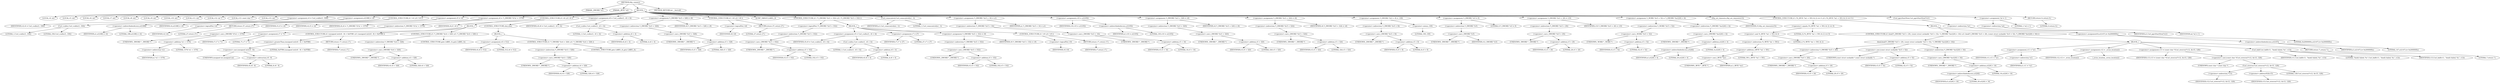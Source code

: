 digraph tftp_connect {  
"1000112" [label = "(METHOD,tftp_connect)" ]
"1000113" [label = "(PARAM,_DWORD *a1)" ]
"1000114" [label = "(PARAM,_BYTE *a2)" ]
"1000115" [label = "(BLOCK,,)" ]
"1000116" [label = "(LOCAL,v4: int)" ]
"1000117" [label = "(LOCAL,v5: int)" ]
"1000118" [label = "(LOCAL,v6: int)" ]
"1000119" [label = "(LOCAL,v7: int)" ]
"1000120" [label = "(LOCAL,v8: int)" ]
"1000121" [label = "(LOCAL,v9: int)" ]
"1000122" [label = "(LOCAL,v10: int)" ]
"1000123" [label = "(LOCAL,v11: int)" ]
"1000124" [label = "(LOCAL,v12: int *)" ]
"1000125" [label = "(LOCAL,v13: const char *)" ]
"1000126" [label = "(LOCAL,v15: int)" ]
"1000127" [label = "(<operator>.assignment,v4 = Curl_ccalloc(1, 336))" ]
"1000128" [label = "(IDENTIFIER,v4,v4 = Curl_ccalloc(1, 336))" ]
"1000129" [label = "(Curl_ccalloc,Curl_ccalloc(1, 336))" ]
"1000130" [label = "(LITERAL,1,Curl_ccalloc(1, 336))" ]
"1000131" [label = "(LITERAL,336,Curl_ccalloc(1, 336))" ]
"1000132" [label = "(<operator>.assignment,a1[188] = v4)" ]
"1000133" [label = "(<operator>.indirectIndexAccess,a1[188])" ]
"1000134" [label = "(IDENTIFIER,a1,a1[188] = v4)" ]
"1000135" [label = "(LITERAL,188,a1[188] = v4)" ]
"1000136" [label = "(IDENTIFIER,v4,a1[188] = v4)" ]
"1000137" [label = "(CONTROL_STRUCTURE,if ( !v4 ),if ( !v4 ))" ]
"1000138" [label = "(<operator>.logicalNot,!v4)" ]
"1000139" [label = "(IDENTIFIER,v4,!v4)" ]
"1000140" [label = "(RETURN,return 27;,return 27;)" ]
"1000141" [label = "(LITERAL,27,return 27;)" ]
"1000142" [label = "(<operator>.assignment,v5 = v4)" ]
"1000143" [label = "(IDENTIFIER,v5,v5 = v4)" ]
"1000144" [label = "(IDENTIFIER,v4,v5 = v4)" ]
"1000145" [label = "(<operator>.assignment,v6 = *(_DWORD *)(*a1 + 1576))" ]
"1000146" [label = "(IDENTIFIER,v6,v6 = *(_DWORD *)(*a1 + 1576))" ]
"1000147" [label = "(<operator>.indirection,*(_DWORD *)(*a1 + 1576))" ]
"1000148" [label = "(<operator>.cast,(_DWORD *)(*a1 + 1576))" ]
"1000149" [label = "(UNKNOWN,_DWORD *,_DWORD *)" ]
"1000150" [label = "(<operator>.addition,*a1 + 1576)" ]
"1000151" [label = "(<operator>.indirection,*a1)" ]
"1000152" [label = "(IDENTIFIER,a1,*a1 + 1576)" ]
"1000153" [label = "(LITERAL,1576,*a1 + 1576)" ]
"1000154" [label = "(CONTROL_STRUCTURE,if ( v6 ),if ( v6 ))" ]
"1000155" [label = "(IDENTIFIER,v6,if ( v6 ))" ]
"1000156" [label = "(BLOCK,,)" ]
"1000157" [label = "(<operator>.assignment,v7 = 71)" ]
"1000158" [label = "(IDENTIFIER,v7,v7 = 71)" ]
"1000159" [label = "(LITERAL,71,v7 = 71)" ]
"1000160" [label = "(CONTROL_STRUCTURE,if ( (unsigned int)(v6 - 8) > 0xFFB0 ),if ( (unsigned int)(v6 - 8) > 0xFFB0 ))" ]
"1000161" [label = "(<operator>.greaterThan,(unsigned int)(v6 - 8) > 0xFFB0)" ]
"1000162" [label = "(<operator>.cast,(unsigned int)(v6 - 8))" ]
"1000163" [label = "(UNKNOWN,unsigned int,unsigned int)" ]
"1000164" [label = "(<operator>.subtraction,v6 - 8)" ]
"1000165" [label = "(IDENTIFIER,v6,v6 - 8)" ]
"1000166" [label = "(LITERAL,8,v6 - 8)" ]
"1000167" [label = "(LITERAL,0xFFB0,(unsigned int)(v6 - 8) > 0xFFB0)" ]
"1000168" [label = "(RETURN,return v7;,return v7;)" ]
"1000169" [label = "(IDENTIFIER,v7,return v7;)" ]
"1000170" [label = "(CONTROL_STRUCTURE,if ( *(_DWORD *)(v4 + 328) ),if ( *(_DWORD *)(v4 + 328) ))" ]
"1000171" [label = "(<operator>.indirection,*(_DWORD *)(v4 + 328))" ]
"1000172" [label = "(<operator>.cast,(_DWORD *)(v4 + 328))" ]
"1000173" [label = "(UNKNOWN,_DWORD *,_DWORD *)" ]
"1000174" [label = "(<operator>.addition,v4 + 328)" ]
"1000175" [label = "(IDENTIFIER,v4,v4 + 328)" ]
"1000176" [label = "(LITERAL,328,v4 + 328)" ]
"1000177" [label = "(CONTROL_STRUCTURE,goto LABEL_8;,goto LABEL_8;)" ]
"1000178" [label = "(CONTROL_STRUCTURE,else,else)" ]
"1000179" [label = "(BLOCK,,)" ]
"1000180" [label = "(<operator>.assignment,v6 = 512)" ]
"1000181" [label = "(IDENTIFIER,v6,v6 = 512)" ]
"1000182" [label = "(LITERAL,512,v6 = 512)" ]
"1000183" [label = "(CONTROL_STRUCTURE,if ( *(_DWORD *)(v4 + 328) ),if ( *(_DWORD *)(v4 + 328) ))" ]
"1000184" [label = "(<operator>.indirection,*(_DWORD *)(v4 + 328))" ]
"1000185" [label = "(<operator>.cast,(_DWORD *)(v4 + 328))" ]
"1000186" [label = "(UNKNOWN,_DWORD *,_DWORD *)" ]
"1000187" [label = "(<operator>.addition,v4 + 328)" ]
"1000188" [label = "(IDENTIFIER,v4,v4 + 328)" ]
"1000189" [label = "(LITERAL,328,v4 + 328)" ]
"1000190" [label = "(CONTROL_STRUCTURE,goto LABEL_8;,goto LABEL_8;)" ]
"1000191" [label = "(<operator>.assignment,v8 = Curl_ccalloc(1, v6 + 4))" ]
"1000192" [label = "(IDENTIFIER,v8,v8 = Curl_ccalloc(1, v6 + 4))" ]
"1000193" [label = "(Curl_ccalloc,Curl_ccalloc(1, v6 + 4))" ]
"1000194" [label = "(LITERAL,1,Curl_ccalloc(1, v6 + 4))" ]
"1000195" [label = "(<operator>.addition,v6 + 4)" ]
"1000196" [label = "(IDENTIFIER,v6,v6 + 4)" ]
"1000197" [label = "(LITERAL,4,v6 + 4)" ]
"1000198" [label = "(<operator>.assignment,*(_DWORD *)(v5 + 328) = v8)" ]
"1000199" [label = "(<operator>.indirection,*(_DWORD *)(v5 + 328))" ]
"1000200" [label = "(<operator>.cast,(_DWORD *)(v5 + 328))" ]
"1000201" [label = "(UNKNOWN,_DWORD *,_DWORD *)" ]
"1000202" [label = "(<operator>.addition,v5 + 328)" ]
"1000203" [label = "(IDENTIFIER,v5,v5 + 328)" ]
"1000204" [label = "(LITERAL,328,v5 + 328)" ]
"1000205" [label = "(IDENTIFIER,v8,*(_DWORD *)(v5 + 328) = v8)" ]
"1000206" [label = "(CONTROL_STRUCTURE,if ( !v8 ),if ( !v8 ))" ]
"1000207" [label = "(<operator>.logicalNot,!v8)" ]
"1000208" [label = "(IDENTIFIER,v8,!v8)" ]
"1000209" [label = "(RETURN,return 27;,return 27;)" ]
"1000210" [label = "(LITERAL,27,return 27;)" ]
"1000211" [label = "(JUMP_TARGET,LABEL_8)" ]
"1000212" [label = "(CONTROL_STRUCTURE,if ( !*(_DWORD *)(v5 + 332) ),if ( !*(_DWORD *)(v5 + 332) ))" ]
"1000213" [label = "(<operator>.logicalNot,!*(_DWORD *)(v5 + 332))" ]
"1000214" [label = "(<operator>.indirection,*(_DWORD *)(v5 + 332))" ]
"1000215" [label = "(<operator>.cast,(_DWORD *)(v5 + 332))" ]
"1000216" [label = "(UNKNOWN,_DWORD *,_DWORD *)" ]
"1000217" [label = "(<operator>.addition,v5 + 332)" ]
"1000218" [label = "(IDENTIFIER,v5,v5 + 332)" ]
"1000219" [label = "(LITERAL,332,v5 + 332)" ]
"1000220" [label = "(BLOCK,,)" ]
"1000221" [label = "(<operator>.assignment,v9 = Curl_ccalloc(1, v6 + 4))" ]
"1000222" [label = "(IDENTIFIER,v9,v9 = Curl_ccalloc(1, v6 + 4))" ]
"1000223" [label = "(Curl_ccalloc,Curl_ccalloc(1, v6 + 4))" ]
"1000224" [label = "(LITERAL,1,Curl_ccalloc(1, v6 + 4))" ]
"1000225" [label = "(<operator>.addition,v6 + 4)" ]
"1000226" [label = "(IDENTIFIER,v6,v6 + 4)" ]
"1000227" [label = "(LITERAL,4,v6 + 4)" ]
"1000228" [label = "(<operator>.assignment,v7 = 27)" ]
"1000229" [label = "(IDENTIFIER,v7,v7 = 27)" ]
"1000230" [label = "(LITERAL,27,v7 = 27)" ]
"1000231" [label = "(<operator>.assignment,*(_DWORD *)(v5 + 332) = v9)" ]
"1000232" [label = "(<operator>.indirection,*(_DWORD *)(v5 + 332))" ]
"1000233" [label = "(<operator>.cast,(_DWORD *)(v5 + 332))" ]
"1000234" [label = "(UNKNOWN,_DWORD *,_DWORD *)" ]
"1000235" [label = "(<operator>.addition,v5 + 332)" ]
"1000236" [label = "(IDENTIFIER,v5,v5 + 332)" ]
"1000237" [label = "(LITERAL,332,v5 + 332)" ]
"1000238" [label = "(IDENTIFIER,v9,*(_DWORD *)(v5 + 332) = v9)" ]
"1000239" [label = "(CONTROL_STRUCTURE,if ( !v9 ),if ( !v9 ))" ]
"1000240" [label = "(<operator>.logicalNot,!v9)" ]
"1000241" [label = "(IDENTIFIER,v9,!v9)" ]
"1000242" [label = "(RETURN,return v7;,return v7;)" ]
"1000243" [label = "(IDENTIFIER,v7,return v7;)" ]
"1000244" [label = "(Curl_conncontrol,Curl_conncontrol(a1, 1))" ]
"1000245" [label = "(IDENTIFIER,a1,Curl_conncontrol(a1, 1))" ]
"1000246" [label = "(LITERAL,1,Curl_conncontrol(a1, 1))" ]
"1000247" [label = "(<operator>.assignment,*(_DWORD *)(v5 + 16) = a1)" ]
"1000248" [label = "(<operator>.indirection,*(_DWORD *)(v5 + 16))" ]
"1000249" [label = "(<operator>.cast,(_DWORD *)(v5 + 16))" ]
"1000250" [label = "(UNKNOWN,_DWORD *,_DWORD *)" ]
"1000251" [label = "(<operator>.addition,v5 + 16)" ]
"1000252" [label = "(IDENTIFIER,v5,v5 + 16)" ]
"1000253" [label = "(LITERAL,16,v5 + 16)" ]
"1000254" [label = "(IDENTIFIER,a1,*(_DWORD *)(v5 + 16) = a1)" ]
"1000255" [label = "(<operator>.assignment,v10 = a1[105])" ]
"1000256" [label = "(IDENTIFIER,v10,v10 = a1[105])" ]
"1000257" [label = "(<operator>.indirectIndexAccess,a1[105])" ]
"1000258" [label = "(IDENTIFIER,a1,v10 = a1[105])" ]
"1000259" [label = "(LITERAL,105,v10 = a1[105])" ]
"1000260" [label = "(<operator>.assignment,*(_DWORD *)(v5 + 320) = v6)" ]
"1000261" [label = "(<operator>.indirection,*(_DWORD *)(v5 + 320))" ]
"1000262" [label = "(<operator>.cast,(_DWORD *)(v5 + 320))" ]
"1000263" [label = "(UNKNOWN,_DWORD *,_DWORD *)" ]
"1000264" [label = "(<operator>.addition,v5 + 320)" ]
"1000265" [label = "(IDENTIFIER,v5,v5 + 320)" ]
"1000266" [label = "(LITERAL,320,v5 + 320)" ]
"1000267" [label = "(IDENTIFIER,v6,*(_DWORD *)(v5 + 320) = v6)" ]
"1000268" [label = "(<operator>.assignment,*(_DWORD *)(v5 + 324) = v6)" ]
"1000269" [label = "(<operator>.indirection,*(_DWORD *)(v5 + 324))" ]
"1000270" [label = "(<operator>.cast,(_DWORD *)(v5 + 324))" ]
"1000271" [label = "(UNKNOWN,_DWORD *,_DWORD *)" ]
"1000272" [label = "(<operator>.addition,v5 + 324)" ]
"1000273" [label = "(IDENTIFIER,v5,v5 + 324)" ]
"1000274" [label = "(LITERAL,324,v5 + 324)" ]
"1000275" [label = "(IDENTIFIER,v6,*(_DWORD *)(v5 + 324) = v6)" ]
"1000276" [label = "(<operator>.assignment,*(_DWORD *)(v5 + 8) = -100)" ]
"1000277" [label = "(<operator>.indirection,*(_DWORD *)(v5 + 8))" ]
"1000278" [label = "(<operator>.cast,(_DWORD *)(v5 + 8))" ]
"1000279" [label = "(UNKNOWN,_DWORD *,_DWORD *)" ]
"1000280" [label = "(<operator>.addition,v5 + 8)" ]
"1000281" [label = "(IDENTIFIER,v5,v5 + 8)" ]
"1000282" [label = "(LITERAL,8,v5 + 8)" ]
"1000283" [label = "(<operator>.minus,-100)" ]
"1000284" [label = "(LITERAL,100,-100)" ]
"1000285" [label = "(<operator>.assignment,*(_DWORD *)v5 = 0)" ]
"1000286" [label = "(<operator>.indirection,*(_DWORD *)v5)" ]
"1000287" [label = "(<operator>.cast,(_DWORD *)v5)" ]
"1000288" [label = "(UNKNOWN,_DWORD *,_DWORD *)" ]
"1000289" [label = "(IDENTIFIER,v5,(_DWORD *)v5)" ]
"1000290" [label = "(LITERAL,0,*(_DWORD *)v5 = 0)" ]
"1000291" [label = "(<operator>.assignment,*(_DWORD *)(v5 + 20) = v10)" ]
"1000292" [label = "(<operator>.indirection,*(_DWORD *)(v5 + 20))" ]
"1000293" [label = "(<operator>.cast,(_DWORD *)(v5 + 20))" ]
"1000294" [label = "(UNKNOWN,_DWORD *,_DWORD *)" ]
"1000295" [label = "(<operator>.addition,v5 + 20)" ]
"1000296" [label = "(IDENTIFIER,v5,v5 + 20)" ]
"1000297" [label = "(LITERAL,20,v5 + 20)" ]
"1000298" [label = "(IDENTIFIER,v10,*(_DWORD *)(v5 + 20) = v10)" ]
"1000299" [label = "(<operator>.assignment,*(_WORD *)(v5 + 52) = *(_DWORD *)(a1[20] + 4))" ]
"1000300" [label = "(<operator>.indirection,*(_WORD *)(v5 + 52))" ]
"1000301" [label = "(<operator>.cast,(_WORD *)(v5 + 52))" ]
"1000302" [label = "(UNKNOWN,_WORD *,_WORD *)" ]
"1000303" [label = "(<operator>.addition,v5 + 52)" ]
"1000304" [label = "(IDENTIFIER,v5,v5 + 52)" ]
"1000305" [label = "(LITERAL,52,v5 + 52)" ]
"1000306" [label = "(<operator>.indirection,*(_DWORD *)(a1[20] + 4))" ]
"1000307" [label = "(<operator>.cast,(_DWORD *)(a1[20] + 4))" ]
"1000308" [label = "(UNKNOWN,_DWORD *,_DWORD *)" ]
"1000309" [label = "(<operator>.addition,a1[20] + 4)" ]
"1000310" [label = "(<operator>.indirectIndexAccess,a1[20])" ]
"1000311" [label = "(IDENTIFIER,a1,a1[20] + 4)" ]
"1000312" [label = "(LITERAL,20,a1[20] + 4)" ]
"1000313" [label = "(LITERAL,4,a1[20] + 4)" ]
"1000314" [label = "(tftp_set_timeouts,tftp_set_timeouts(v5))" ]
"1000315" [label = "(IDENTIFIER,v5,tftp_set_timeouts(v5))" ]
"1000316" [label = "(CONTROL_STRUCTURE,if ( (*((_BYTE *)a1 + 591) & 2) == 0 ),if ( (*((_BYTE *)a1 + 591) & 2) == 0 ))" ]
"1000317" [label = "(<operator>.equals,(*((_BYTE *)a1 + 591) & 2) == 0)" ]
"1000318" [label = "(<operator>.and,*((_BYTE *)a1 + 591) & 2)" ]
"1000319" [label = "(<operator>.indirection,*((_BYTE *)a1 + 591))" ]
"1000320" [label = "(<operator>.addition,(_BYTE *)a1 + 591)" ]
"1000321" [label = "(<operator>.cast,(_BYTE *)a1)" ]
"1000322" [label = "(UNKNOWN,_BYTE *,_BYTE *)" ]
"1000323" [label = "(IDENTIFIER,a1,(_BYTE *)a1)" ]
"1000324" [label = "(LITERAL,591,(_BYTE *)a1 + 591)" ]
"1000325" [label = "(LITERAL,2,*((_BYTE *)a1 + 591) & 2)" ]
"1000326" [label = "(LITERAL,0,(*((_BYTE *)a1 + 591) & 2) == 0)" ]
"1000327" [label = "(BLOCK,,)" ]
"1000328" [label = "(CONTROL_STRUCTURE,if ( bind(*(_DWORD *)(v5 + 20), (const struct sockaddr *)(v5 + 52), *(_DWORD *)(a1[20] + 16)) ),if ( bind(*(_DWORD *)(v5 + 20), (const struct sockaddr *)(v5 + 52), *(_DWORD *)(a1[20] + 16)) ))" ]
"1000329" [label = "(bind,bind(*(_DWORD *)(v5 + 20), (const struct sockaddr *)(v5 + 52), *(_DWORD *)(a1[20] + 16)))" ]
"1000330" [label = "(<operator>.indirection,*(_DWORD *)(v5 + 20))" ]
"1000331" [label = "(<operator>.cast,(_DWORD *)(v5 + 20))" ]
"1000332" [label = "(UNKNOWN,_DWORD *,_DWORD *)" ]
"1000333" [label = "(<operator>.addition,v5 + 20)" ]
"1000334" [label = "(IDENTIFIER,v5,v5 + 20)" ]
"1000335" [label = "(LITERAL,20,v5 + 20)" ]
"1000336" [label = "(<operator>.cast,(const struct sockaddr *)(v5 + 52))" ]
"1000337" [label = "(UNKNOWN,const struct sockaddr *,const struct sockaddr *)" ]
"1000338" [label = "(<operator>.addition,v5 + 52)" ]
"1000339" [label = "(IDENTIFIER,v5,v5 + 52)" ]
"1000340" [label = "(LITERAL,52,v5 + 52)" ]
"1000341" [label = "(<operator>.indirection,*(_DWORD *)(a1[20] + 16))" ]
"1000342" [label = "(<operator>.cast,(_DWORD *)(a1[20] + 16))" ]
"1000343" [label = "(UNKNOWN,_DWORD *,_DWORD *)" ]
"1000344" [label = "(<operator>.addition,a1[20] + 16)" ]
"1000345" [label = "(<operator>.indirectIndexAccess,a1[20])" ]
"1000346" [label = "(IDENTIFIER,a1,a1[20] + 16)" ]
"1000347" [label = "(LITERAL,20,a1[20] + 16)" ]
"1000348" [label = "(LITERAL,16,a1[20] + 16)" ]
"1000349" [label = "(BLOCK,,)" ]
"1000350" [label = "(<operator>.assignment,v11 = *a1)" ]
"1000351" [label = "(IDENTIFIER,v11,v11 = *a1)" ]
"1000352" [label = "(<operator>.indirection,*a1)" ]
"1000353" [label = "(IDENTIFIER,a1,v11 = *a1)" ]
"1000354" [label = "(<operator>.assignment,v12 = _errno_location())" ]
"1000355" [label = "(IDENTIFIER,v12,v12 = _errno_location())" ]
"1000356" [label = "(_errno_location,_errno_location())" ]
"1000357" [label = "(<operator>.assignment,v13 = (const char *)Curl_strerror(*v12, &v15, 128))" ]
"1000358" [label = "(IDENTIFIER,v13,v13 = (const char *)Curl_strerror(*v12, &v15, 128))" ]
"1000359" [label = "(<operator>.cast,(const char *)Curl_strerror(*v12, &v15, 128))" ]
"1000360" [label = "(UNKNOWN,const char *,const char *)" ]
"1000361" [label = "(Curl_strerror,Curl_strerror(*v12, &v15, 128))" ]
"1000362" [label = "(<operator>.indirection,*v12)" ]
"1000363" [label = "(IDENTIFIER,v12,Curl_strerror(*v12, &v15, 128))" ]
"1000364" [label = "(<operator>.addressOf,&v15)" ]
"1000365" [label = "(IDENTIFIER,v15,Curl_strerror(*v12, &v15, 128))" ]
"1000366" [label = "(LITERAL,128,Curl_strerror(*v12, &v15, 128))" ]
"1000367" [label = "(Curl_failf,Curl_failf(v11, \"bind() failed; %s\", v13))" ]
"1000368" [label = "(IDENTIFIER,v11,Curl_failf(v11, \"bind() failed; %s\", v13))" ]
"1000369" [label = "(LITERAL,\"bind() failed; %s\",Curl_failf(v11, \"bind() failed; %s\", v13))" ]
"1000370" [label = "(IDENTIFIER,v13,Curl_failf(v11, \"bind() failed; %s\", v13))" ]
"1000371" [label = "(RETURN,return 7;,return 7;)" ]
"1000372" [label = "(LITERAL,7,return 7;)" ]
"1000373" [label = "(<operators>.assignmentOr,a1[147] |= 0x2000000u)" ]
"1000374" [label = "(<operator>.indirectIndexAccess,a1[147])" ]
"1000375" [label = "(IDENTIFIER,a1,a1[147] |= 0x2000000u)" ]
"1000376" [label = "(LITERAL,147,a1[147] |= 0x2000000u)" ]
"1000377" [label = "(LITERAL,0x2000000u,a1[147] |= 0x2000000u)" ]
"1000378" [label = "(Curl_pgrsStartNow,Curl_pgrsStartNow(*a1))" ]
"1000379" [label = "(<operator>.indirection,*a1)" ]
"1000380" [label = "(IDENTIFIER,a1,Curl_pgrsStartNow(*a1))" ]
"1000381" [label = "(<operator>.assignment,*a2 = 1)" ]
"1000382" [label = "(<operator>.indirection,*a2)" ]
"1000383" [label = "(IDENTIFIER,a2,*a2 = 1)" ]
"1000384" [label = "(LITERAL,1,*a2 = 1)" ]
"1000385" [label = "(RETURN,return 0;,return 0;)" ]
"1000386" [label = "(LITERAL,0,return 0;)" ]
"1000387" [label = "(METHOD_RETURN,int __fastcall)" ]
  "1000112" -> "1000113" 
  "1000112" -> "1000114" 
  "1000112" -> "1000115" 
  "1000112" -> "1000387" 
  "1000115" -> "1000116" 
  "1000115" -> "1000117" 
  "1000115" -> "1000118" 
  "1000115" -> "1000119" 
  "1000115" -> "1000120" 
  "1000115" -> "1000121" 
  "1000115" -> "1000122" 
  "1000115" -> "1000123" 
  "1000115" -> "1000124" 
  "1000115" -> "1000125" 
  "1000115" -> "1000126" 
  "1000115" -> "1000127" 
  "1000115" -> "1000132" 
  "1000115" -> "1000137" 
  "1000115" -> "1000142" 
  "1000115" -> "1000145" 
  "1000115" -> "1000154" 
  "1000115" -> "1000191" 
  "1000115" -> "1000198" 
  "1000115" -> "1000206" 
  "1000115" -> "1000211" 
  "1000115" -> "1000212" 
  "1000115" -> "1000244" 
  "1000115" -> "1000247" 
  "1000115" -> "1000255" 
  "1000115" -> "1000260" 
  "1000115" -> "1000268" 
  "1000115" -> "1000276" 
  "1000115" -> "1000285" 
  "1000115" -> "1000291" 
  "1000115" -> "1000299" 
  "1000115" -> "1000314" 
  "1000115" -> "1000316" 
  "1000115" -> "1000378" 
  "1000115" -> "1000381" 
  "1000115" -> "1000385" 
  "1000127" -> "1000128" 
  "1000127" -> "1000129" 
  "1000129" -> "1000130" 
  "1000129" -> "1000131" 
  "1000132" -> "1000133" 
  "1000132" -> "1000136" 
  "1000133" -> "1000134" 
  "1000133" -> "1000135" 
  "1000137" -> "1000138" 
  "1000137" -> "1000140" 
  "1000138" -> "1000139" 
  "1000140" -> "1000141" 
  "1000142" -> "1000143" 
  "1000142" -> "1000144" 
  "1000145" -> "1000146" 
  "1000145" -> "1000147" 
  "1000147" -> "1000148" 
  "1000148" -> "1000149" 
  "1000148" -> "1000150" 
  "1000150" -> "1000151" 
  "1000150" -> "1000153" 
  "1000151" -> "1000152" 
  "1000154" -> "1000155" 
  "1000154" -> "1000156" 
  "1000154" -> "1000178" 
  "1000156" -> "1000157" 
  "1000156" -> "1000160" 
  "1000156" -> "1000170" 
  "1000157" -> "1000158" 
  "1000157" -> "1000159" 
  "1000160" -> "1000161" 
  "1000160" -> "1000168" 
  "1000161" -> "1000162" 
  "1000161" -> "1000167" 
  "1000162" -> "1000163" 
  "1000162" -> "1000164" 
  "1000164" -> "1000165" 
  "1000164" -> "1000166" 
  "1000168" -> "1000169" 
  "1000170" -> "1000171" 
  "1000170" -> "1000177" 
  "1000171" -> "1000172" 
  "1000172" -> "1000173" 
  "1000172" -> "1000174" 
  "1000174" -> "1000175" 
  "1000174" -> "1000176" 
  "1000178" -> "1000179" 
  "1000179" -> "1000180" 
  "1000179" -> "1000183" 
  "1000180" -> "1000181" 
  "1000180" -> "1000182" 
  "1000183" -> "1000184" 
  "1000183" -> "1000190" 
  "1000184" -> "1000185" 
  "1000185" -> "1000186" 
  "1000185" -> "1000187" 
  "1000187" -> "1000188" 
  "1000187" -> "1000189" 
  "1000191" -> "1000192" 
  "1000191" -> "1000193" 
  "1000193" -> "1000194" 
  "1000193" -> "1000195" 
  "1000195" -> "1000196" 
  "1000195" -> "1000197" 
  "1000198" -> "1000199" 
  "1000198" -> "1000205" 
  "1000199" -> "1000200" 
  "1000200" -> "1000201" 
  "1000200" -> "1000202" 
  "1000202" -> "1000203" 
  "1000202" -> "1000204" 
  "1000206" -> "1000207" 
  "1000206" -> "1000209" 
  "1000207" -> "1000208" 
  "1000209" -> "1000210" 
  "1000212" -> "1000213" 
  "1000212" -> "1000220" 
  "1000213" -> "1000214" 
  "1000214" -> "1000215" 
  "1000215" -> "1000216" 
  "1000215" -> "1000217" 
  "1000217" -> "1000218" 
  "1000217" -> "1000219" 
  "1000220" -> "1000221" 
  "1000220" -> "1000228" 
  "1000220" -> "1000231" 
  "1000220" -> "1000239" 
  "1000221" -> "1000222" 
  "1000221" -> "1000223" 
  "1000223" -> "1000224" 
  "1000223" -> "1000225" 
  "1000225" -> "1000226" 
  "1000225" -> "1000227" 
  "1000228" -> "1000229" 
  "1000228" -> "1000230" 
  "1000231" -> "1000232" 
  "1000231" -> "1000238" 
  "1000232" -> "1000233" 
  "1000233" -> "1000234" 
  "1000233" -> "1000235" 
  "1000235" -> "1000236" 
  "1000235" -> "1000237" 
  "1000239" -> "1000240" 
  "1000239" -> "1000242" 
  "1000240" -> "1000241" 
  "1000242" -> "1000243" 
  "1000244" -> "1000245" 
  "1000244" -> "1000246" 
  "1000247" -> "1000248" 
  "1000247" -> "1000254" 
  "1000248" -> "1000249" 
  "1000249" -> "1000250" 
  "1000249" -> "1000251" 
  "1000251" -> "1000252" 
  "1000251" -> "1000253" 
  "1000255" -> "1000256" 
  "1000255" -> "1000257" 
  "1000257" -> "1000258" 
  "1000257" -> "1000259" 
  "1000260" -> "1000261" 
  "1000260" -> "1000267" 
  "1000261" -> "1000262" 
  "1000262" -> "1000263" 
  "1000262" -> "1000264" 
  "1000264" -> "1000265" 
  "1000264" -> "1000266" 
  "1000268" -> "1000269" 
  "1000268" -> "1000275" 
  "1000269" -> "1000270" 
  "1000270" -> "1000271" 
  "1000270" -> "1000272" 
  "1000272" -> "1000273" 
  "1000272" -> "1000274" 
  "1000276" -> "1000277" 
  "1000276" -> "1000283" 
  "1000277" -> "1000278" 
  "1000278" -> "1000279" 
  "1000278" -> "1000280" 
  "1000280" -> "1000281" 
  "1000280" -> "1000282" 
  "1000283" -> "1000284" 
  "1000285" -> "1000286" 
  "1000285" -> "1000290" 
  "1000286" -> "1000287" 
  "1000287" -> "1000288" 
  "1000287" -> "1000289" 
  "1000291" -> "1000292" 
  "1000291" -> "1000298" 
  "1000292" -> "1000293" 
  "1000293" -> "1000294" 
  "1000293" -> "1000295" 
  "1000295" -> "1000296" 
  "1000295" -> "1000297" 
  "1000299" -> "1000300" 
  "1000299" -> "1000306" 
  "1000300" -> "1000301" 
  "1000301" -> "1000302" 
  "1000301" -> "1000303" 
  "1000303" -> "1000304" 
  "1000303" -> "1000305" 
  "1000306" -> "1000307" 
  "1000307" -> "1000308" 
  "1000307" -> "1000309" 
  "1000309" -> "1000310" 
  "1000309" -> "1000313" 
  "1000310" -> "1000311" 
  "1000310" -> "1000312" 
  "1000314" -> "1000315" 
  "1000316" -> "1000317" 
  "1000316" -> "1000327" 
  "1000317" -> "1000318" 
  "1000317" -> "1000326" 
  "1000318" -> "1000319" 
  "1000318" -> "1000325" 
  "1000319" -> "1000320" 
  "1000320" -> "1000321" 
  "1000320" -> "1000324" 
  "1000321" -> "1000322" 
  "1000321" -> "1000323" 
  "1000327" -> "1000328" 
  "1000327" -> "1000373" 
  "1000328" -> "1000329" 
  "1000328" -> "1000349" 
  "1000329" -> "1000330" 
  "1000329" -> "1000336" 
  "1000329" -> "1000341" 
  "1000330" -> "1000331" 
  "1000331" -> "1000332" 
  "1000331" -> "1000333" 
  "1000333" -> "1000334" 
  "1000333" -> "1000335" 
  "1000336" -> "1000337" 
  "1000336" -> "1000338" 
  "1000338" -> "1000339" 
  "1000338" -> "1000340" 
  "1000341" -> "1000342" 
  "1000342" -> "1000343" 
  "1000342" -> "1000344" 
  "1000344" -> "1000345" 
  "1000344" -> "1000348" 
  "1000345" -> "1000346" 
  "1000345" -> "1000347" 
  "1000349" -> "1000350" 
  "1000349" -> "1000354" 
  "1000349" -> "1000357" 
  "1000349" -> "1000367" 
  "1000349" -> "1000371" 
  "1000350" -> "1000351" 
  "1000350" -> "1000352" 
  "1000352" -> "1000353" 
  "1000354" -> "1000355" 
  "1000354" -> "1000356" 
  "1000357" -> "1000358" 
  "1000357" -> "1000359" 
  "1000359" -> "1000360" 
  "1000359" -> "1000361" 
  "1000361" -> "1000362" 
  "1000361" -> "1000364" 
  "1000361" -> "1000366" 
  "1000362" -> "1000363" 
  "1000364" -> "1000365" 
  "1000367" -> "1000368" 
  "1000367" -> "1000369" 
  "1000367" -> "1000370" 
  "1000371" -> "1000372" 
  "1000373" -> "1000374" 
  "1000373" -> "1000377" 
  "1000374" -> "1000375" 
  "1000374" -> "1000376" 
  "1000378" -> "1000379" 
  "1000379" -> "1000380" 
  "1000381" -> "1000382" 
  "1000381" -> "1000384" 
  "1000382" -> "1000383" 
  "1000385" -> "1000386" 
}
